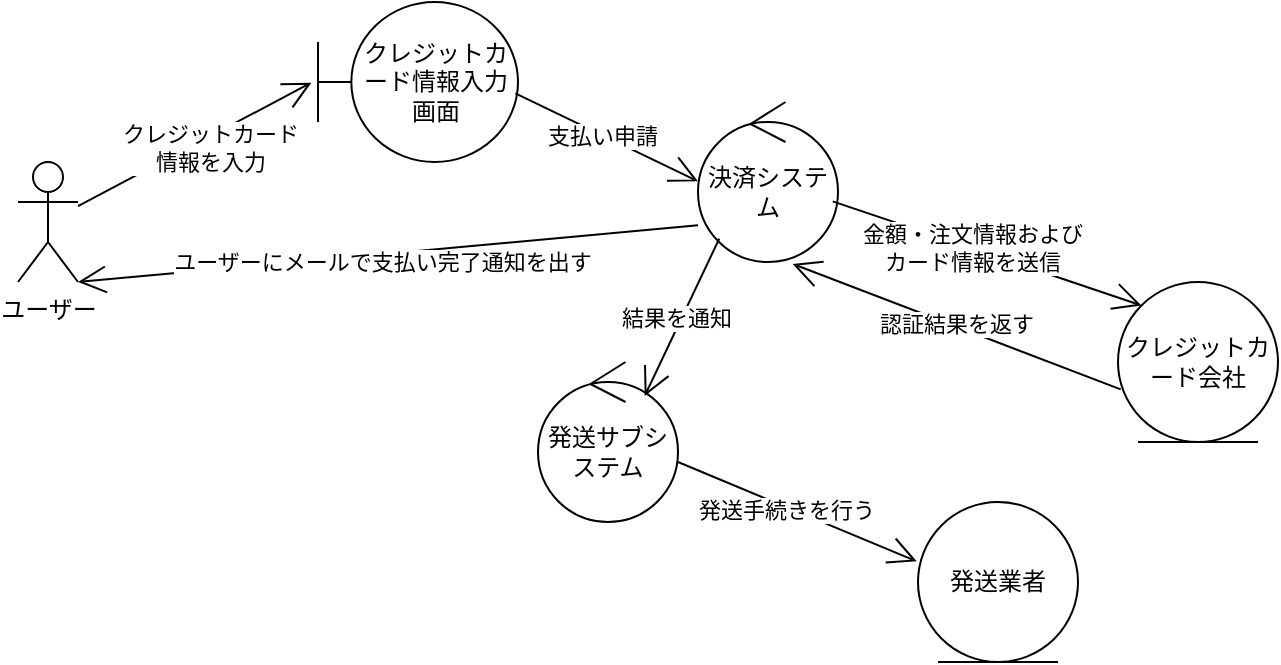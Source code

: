 <mxfile>
    <diagram id="Xe8bkF2K4R_DAqDo6Z-X" name="ページ1">
        <mxGraphModel dx="680" dy="491" grid="1" gridSize="10" guides="1" tooltips="1" connect="1" arrows="1" fold="1" page="1" pageScale="1" pageWidth="827" pageHeight="1169" math="0" shadow="0">
            <root>
                <mxCell id="0"/>
                <mxCell id="1" parent="0"/>
                <mxCell id="2" value="ユーザー" style="shape=umlActor;verticalLabelPosition=bottom;verticalAlign=top;html=1;" vertex="1" parent="1">
                    <mxGeometry x="50" y="180" width="30" height="60" as="geometry"/>
                </mxCell>
                <mxCell id="3" value="クレジットカード情報入力画面" style="shape=umlBoundary;whiteSpace=wrap;html=1;" vertex="1" parent="1">
                    <mxGeometry x="200" y="100" width="100" height="80" as="geometry"/>
                </mxCell>
                <mxCell id="4" value="" style="endArrow=open;endFill=1;endSize=12;html=1;entryX=-0.033;entryY=0.504;entryDx=0;entryDy=0;entryPerimeter=0;" edge="1" parent="1" source="2" target="3">
                    <mxGeometry width="160" relative="1" as="geometry">
                        <mxPoint x="250" y="240" as="sourcePoint"/>
                        <mxPoint x="410" y="240" as="targetPoint"/>
                    </mxGeometry>
                </mxCell>
                <mxCell id="5" value="クレジットカード&lt;div&gt;情報を入力&lt;/div&gt;" style="edgeLabel;html=1;align=center;verticalAlign=middle;resizable=0;points=[];" vertex="1" connectable="0" parent="4">
                    <mxGeometry x="0.112" y="1" relative="1" as="geometry">
                        <mxPoint x="1" y="6" as="offset"/>
                    </mxGeometry>
                </mxCell>
                <mxCell id="6" value="決済システム" style="ellipse;shape=umlControl;whiteSpace=wrap;html=1;" vertex="1" parent="1">
                    <mxGeometry x="390" y="150" width="70" height="80" as="geometry"/>
                </mxCell>
                <mxCell id="7" value="" style="endArrow=open;endFill=1;endSize=12;html=1;exitX=0.987;exitY=0.571;exitDx=0;exitDy=0;exitPerimeter=0;entryX=0;entryY=0.496;entryDx=0;entryDy=0;entryPerimeter=0;" edge="1" parent="1" source="3" target="6">
                    <mxGeometry width="160" relative="1" as="geometry">
                        <mxPoint x="250" y="240" as="sourcePoint"/>
                        <mxPoint x="410" y="240" as="targetPoint"/>
                    </mxGeometry>
                </mxCell>
                <mxCell id="8" value="支払い申請" style="edgeLabel;html=1;align=center;verticalAlign=middle;resizable=0;points=[];" vertex="1" connectable="0" parent="7">
                    <mxGeometry x="-0.064" relative="1" as="geometry">
                        <mxPoint as="offset"/>
                    </mxGeometry>
                </mxCell>
                <mxCell id="9" value="クレジットカード会社" style="ellipse;shape=umlEntity;whiteSpace=wrap;html=1;" vertex="1" parent="1">
                    <mxGeometry x="600" y="240" width="80" height="80" as="geometry"/>
                </mxCell>
                <mxCell id="10" value="" style="endArrow=open;endFill=1;endSize=12;html=1;exitX=0.962;exitY=0.621;exitDx=0;exitDy=0;exitPerimeter=0;entryX=0;entryY=0;entryDx=0;entryDy=0;" edge="1" parent="1" source="6" target="9">
                    <mxGeometry width="160" relative="1" as="geometry">
                        <mxPoint x="250" y="240" as="sourcePoint"/>
                        <mxPoint x="410" y="240" as="targetPoint"/>
                    </mxGeometry>
                </mxCell>
                <mxCell id="11" value="金額・注文情報および&lt;div&gt;カード情報を送信&lt;/div&gt;" style="edgeLabel;html=1;align=center;verticalAlign=middle;resizable=0;points=[];" vertex="1" connectable="0" parent="10">
                    <mxGeometry x="-0.104" relative="1" as="geometry">
                        <mxPoint as="offset"/>
                    </mxGeometry>
                </mxCell>
                <mxCell id="12" value="" style="endArrow=open;endFill=1;endSize=12;html=1;exitX=0.017;exitY=0.671;exitDx=0;exitDy=0;exitPerimeter=0;entryX=0.676;entryY=1.012;entryDx=0;entryDy=0;entryPerimeter=0;" edge="1" parent="1" source="9" target="6">
                    <mxGeometry width="160" relative="1" as="geometry">
                        <mxPoint x="330" y="320" as="sourcePoint"/>
                        <mxPoint x="490" y="320" as="targetPoint"/>
                    </mxGeometry>
                </mxCell>
                <mxCell id="13" value="認証結果を返す" style="edgeLabel;html=1;align=center;verticalAlign=middle;resizable=0;points=[];" vertex="1" connectable="0" parent="12">
                    <mxGeometry x="0.011" y="-1" relative="1" as="geometry">
                        <mxPoint as="offset"/>
                    </mxGeometry>
                </mxCell>
                <mxCell id="14" value="" style="endArrow=open;endFill=1;endSize=12;html=1;exitX=0;exitY=0.771;exitDx=0;exitDy=0;exitPerimeter=0;entryX=1;entryY=1;entryDx=0;entryDy=0;entryPerimeter=0;" edge="1" parent="1" source="6" target="2">
                    <mxGeometry width="160" relative="1" as="geometry">
                        <mxPoint x="220" y="320" as="sourcePoint"/>
                        <mxPoint x="380" y="320" as="targetPoint"/>
                    </mxGeometry>
                </mxCell>
                <mxCell id="15" value="ユーザーにメールで支払い完了通知を出す" style="edgeLabel;html=1;align=center;verticalAlign=middle;resizable=0;points=[];" vertex="1" connectable="0" parent="14">
                    <mxGeometry x="0.024" y="4" relative="1" as="geometry">
                        <mxPoint as="offset"/>
                    </mxGeometry>
                </mxCell>
                <mxCell id="16" value="発送サブシステム" style="ellipse;shape=umlControl;whiteSpace=wrap;html=1;" vertex="1" parent="1">
                    <mxGeometry x="310" y="280" width="70" height="80" as="geometry"/>
                </mxCell>
                <mxCell id="17" value="" style="endArrow=open;endFill=1;endSize=12;html=1;exitX=0.152;exitY=0.854;exitDx=0;exitDy=0;exitPerimeter=0;entryX=0.762;entryY=0.213;entryDx=0;entryDy=0;entryPerimeter=0;" edge="1" parent="1" source="6" target="16">
                    <mxGeometry width="160" relative="1" as="geometry">
                        <mxPoint x="220" y="320" as="sourcePoint"/>
                        <mxPoint x="380" y="320" as="targetPoint"/>
                    </mxGeometry>
                </mxCell>
                <mxCell id="18" value="結果を通知" style="edgeLabel;html=1;align=center;verticalAlign=middle;resizable=0;points=[];" vertex="1" connectable="0" parent="17">
                    <mxGeometry x="0.046" y="-3" relative="1" as="geometry">
                        <mxPoint as="offset"/>
                    </mxGeometry>
                </mxCell>
                <mxCell id="19" value="発送業者" style="ellipse;shape=umlEntity;whiteSpace=wrap;html=1;" vertex="1" parent="1">
                    <mxGeometry x="500" y="350" width="80" height="80" as="geometry"/>
                </mxCell>
                <mxCell id="20" value="" style="endArrow=open;endFill=1;endSize=12;html=1;entryX=-0.008;entryY=0.371;entryDx=0;entryDy=0;entryPerimeter=0;" edge="1" parent="1" target="19">
                    <mxGeometry width="160" relative="1" as="geometry">
                        <mxPoint x="380" y="330" as="sourcePoint"/>
                        <mxPoint x="540" y="330" as="targetPoint"/>
                    </mxGeometry>
                </mxCell>
                <mxCell id="21" value="発送手続きを行う" style="edgeLabel;html=1;align=center;verticalAlign=middle;resizable=0;points=[];" vertex="1" connectable="0" parent="20">
                    <mxGeometry x="-0.095" y="-1" relative="1" as="geometry">
                        <mxPoint as="offset"/>
                    </mxGeometry>
                </mxCell>
            </root>
        </mxGraphModel>
    </diagram>
</mxfile>